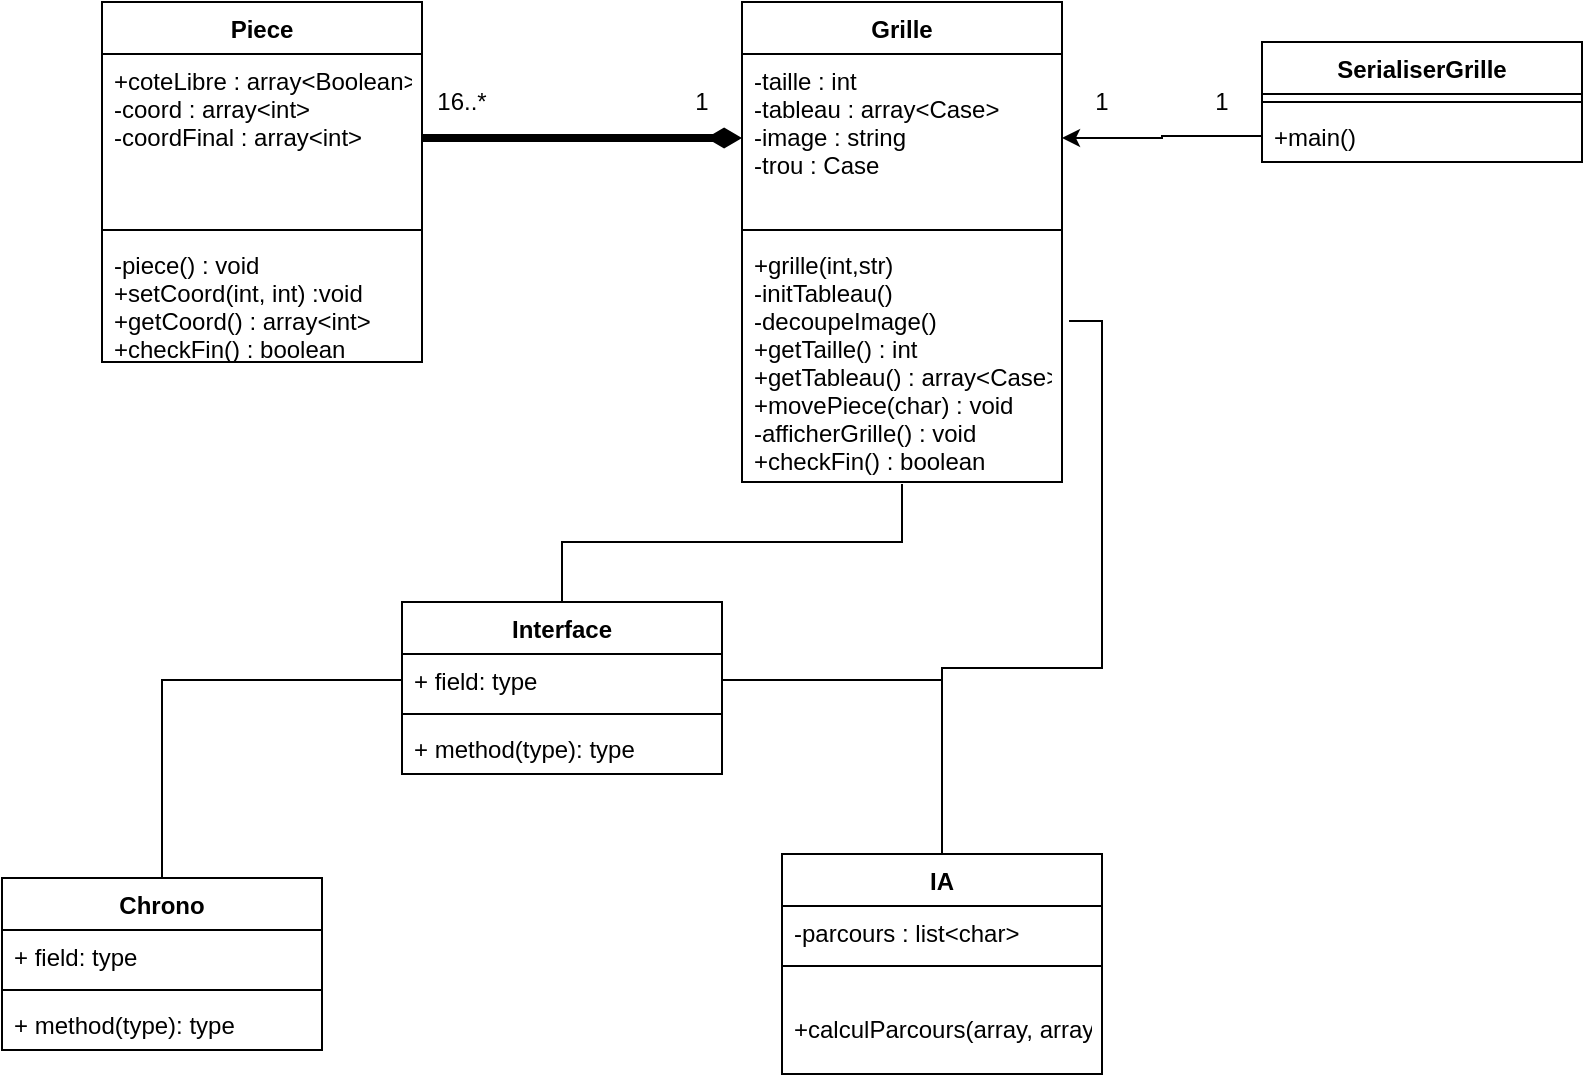 <mxfile version="13.7.7" type="github">
  <diagram id="C5RBs43oDa-KdzZeNtuy" name="Page-1">
    <mxGraphModel dx="1697" dy="595" grid="1" gridSize="10" guides="1" tooltips="1" connect="1" arrows="1" fold="1" page="1" pageScale="1" pageWidth="827" pageHeight="1169" math="0" shadow="0">
      <root>
        <mxCell id="WIyWlLk6GJQsqaUBKTNV-0" />
        <mxCell id="WIyWlLk6GJQsqaUBKTNV-1" parent="WIyWlLk6GJQsqaUBKTNV-0" />
        <mxCell id="tegfBYY8dMS22XdAfOIb-26" style="edgeStyle=orthogonalEdgeStyle;rounded=0;orthogonalLoop=1;jettySize=auto;html=1;endArrow=diamondThin;endFill=1;strokeWidth=4;" parent="WIyWlLk6GJQsqaUBKTNV-1" source="tegfBYY8dMS22XdAfOIb-19" target="tegfBYY8dMS22XdAfOIb-14" edge="1">
          <mxGeometry relative="1" as="geometry" />
        </mxCell>
        <mxCell id="tegfBYY8dMS22XdAfOIb-27" value="16..*" style="text;html=1;strokeColor=none;fillColor=none;align=center;verticalAlign=middle;whiteSpace=wrap;rounded=0;glass=0;" parent="WIyWlLk6GJQsqaUBKTNV-1" vertex="1">
          <mxGeometry x="200" y="200" width="40" height="20" as="geometry" />
        </mxCell>
        <mxCell id="tegfBYY8dMS22XdAfOIb-28" value="1" style="text;html=1;strokeColor=none;fillColor=none;align=center;verticalAlign=middle;whiteSpace=wrap;rounded=0;glass=0;" parent="WIyWlLk6GJQsqaUBKTNV-1" vertex="1">
          <mxGeometry x="320" y="200" width="40" height="20" as="geometry" />
        </mxCell>
        <mxCell id="7Y3FF3XPQKUWEm8WZrEQ-4" style="edgeStyle=orthogonalEdgeStyle;rounded=0;orthogonalLoop=1;jettySize=auto;html=1;entryX=0.5;entryY=1.008;entryDx=0;entryDy=0;entryPerimeter=0;endArrow=none;endFill=0;" parent="WIyWlLk6GJQsqaUBKTNV-1" source="7Y3FF3XPQKUWEm8WZrEQ-0" target="tegfBYY8dMS22XdAfOIb-16" edge="1">
          <mxGeometry relative="1" as="geometry" />
        </mxCell>
        <mxCell id="7Y3FF3XPQKUWEm8WZrEQ-10" style="edgeStyle=orthogonalEdgeStyle;rounded=0;orthogonalLoop=1;jettySize=auto;html=1;entryX=1;entryY=0.5;entryDx=0;entryDy=0;endArrow=none;endFill=0;" parent="WIyWlLk6GJQsqaUBKTNV-1" source="7Y3FF3XPQKUWEm8WZrEQ-5" target="7Y3FF3XPQKUWEm8WZrEQ-1" edge="1">
          <mxGeometry relative="1" as="geometry" />
        </mxCell>
        <mxCell id="7Y3FF3XPQKUWEm8WZrEQ-11" style="edgeStyle=orthogonalEdgeStyle;rounded=0;orthogonalLoop=1;jettySize=auto;html=1;entryX=1.022;entryY=0.34;entryDx=0;entryDy=0;entryPerimeter=0;endArrow=none;endFill=0;" parent="WIyWlLk6GJQsqaUBKTNV-1" source="7Y3FF3XPQKUWEm8WZrEQ-5" target="tegfBYY8dMS22XdAfOIb-16" edge="1">
          <mxGeometry relative="1" as="geometry" />
        </mxCell>
        <mxCell id="7Y3FF3XPQKUWEm8WZrEQ-9" style="edgeStyle=orthogonalEdgeStyle;rounded=0;orthogonalLoop=1;jettySize=auto;html=1;entryX=0;entryY=0.5;entryDx=0;entryDy=0;endArrow=none;endFill=0;" parent="WIyWlLk6GJQsqaUBKTNV-1" source="tegfBYY8dMS22XdAfOIb-22" target="7Y3FF3XPQKUWEm8WZrEQ-1" edge="1">
          <mxGeometry relative="1" as="geometry" />
        </mxCell>
        <mxCell id="tegfBYY8dMS22XdAfOIb-13" value="Grille" style="swimlane;fontStyle=1;align=center;verticalAlign=top;childLayout=stackLayout;horizontal=1;startSize=26;horizontalStack=0;resizeParent=1;resizeParentMax=0;resizeLast=0;collapsible=1;marginBottom=0;" parent="WIyWlLk6GJQsqaUBKTNV-1" vertex="1">
          <mxGeometry x="360" y="160" width="160" height="240" as="geometry" />
        </mxCell>
        <mxCell id="tegfBYY8dMS22XdAfOIb-14" value="-taille : int&#xa;-tableau : array&lt;Case&gt;&#xa;-image : string&#xa;-trou : Case" style="text;strokeColor=none;fillColor=none;align=left;verticalAlign=top;spacingLeft=4;spacingRight=4;overflow=hidden;rotatable=0;points=[[0,0.5],[1,0.5]];portConstraint=eastwest;glass=0;" parent="tegfBYY8dMS22XdAfOIb-13" vertex="1">
          <mxGeometry y="26" width="160" height="84" as="geometry" />
        </mxCell>
        <mxCell id="tegfBYY8dMS22XdAfOIb-15" value="" style="line;strokeWidth=1;fillColor=none;align=left;verticalAlign=middle;spacingTop=-1;spacingLeft=3;spacingRight=3;rotatable=0;labelPosition=right;points=[];portConstraint=eastwest;" parent="tegfBYY8dMS22XdAfOIb-13" vertex="1">
          <mxGeometry y="110" width="160" height="8" as="geometry" />
        </mxCell>
        <mxCell id="tegfBYY8dMS22XdAfOIb-16" value="+grille(int,str)&#xa;-initTableau()&#xa;-decoupeImage()&#xa;+getTaille() : int&#xa;+getTableau() : array&lt;Case&gt;&#xa;+movePiece(char) : void&#xa;-afficherGrille() : void&#xa;+checkFin() : boolean" style="text;strokeColor=none;fillColor=none;align=left;verticalAlign=top;spacingLeft=4;spacingRight=4;overflow=hidden;rotatable=0;points=[[0,0.5],[1,0.5]];portConstraint=eastwest;" parent="tegfBYY8dMS22XdAfOIb-13" vertex="1">
          <mxGeometry y="118" width="160" height="122" as="geometry" />
        </mxCell>
        <mxCell id="tegfBYY8dMS22XdAfOIb-18" value="Piece" style="swimlane;fontStyle=1;align=center;verticalAlign=top;childLayout=stackLayout;horizontal=1;startSize=26;horizontalStack=0;resizeParent=1;resizeParentMax=0;resizeLast=0;collapsible=1;marginBottom=0;" parent="WIyWlLk6GJQsqaUBKTNV-1" vertex="1">
          <mxGeometry x="40" y="160" width="160" height="180" as="geometry" />
        </mxCell>
        <mxCell id="tegfBYY8dMS22XdAfOIb-19" value="+coteLibre : array&lt;Boolean&gt;&#xa;-coord : array&lt;int&gt;&#xa;-coordFinal : array&lt;int&gt;" style="text;strokeColor=none;fillColor=none;align=left;verticalAlign=top;spacingLeft=4;spacingRight=4;overflow=hidden;rotatable=0;points=[[0,0.5],[1,0.5]];portConstraint=eastwest;" parent="tegfBYY8dMS22XdAfOIb-18" vertex="1">
          <mxGeometry y="26" width="160" height="84" as="geometry" />
        </mxCell>
        <mxCell id="tegfBYY8dMS22XdAfOIb-20" value="" style="line;strokeWidth=1;fillColor=none;align=left;verticalAlign=middle;spacingTop=-1;spacingLeft=3;spacingRight=3;rotatable=0;labelPosition=right;points=[];portConstraint=eastwest;" parent="tegfBYY8dMS22XdAfOIb-18" vertex="1">
          <mxGeometry y="110" width="160" height="8" as="geometry" />
        </mxCell>
        <mxCell id="tegfBYY8dMS22XdAfOIb-21" value="-piece() : void&#xa;+setCoord(int, int) :void&#xa;+getCoord() : array&lt;int&gt;&#xa;+checkFin() : boolean" style="text;strokeColor=none;fillColor=none;align=left;verticalAlign=top;spacingLeft=4;spacingRight=4;overflow=hidden;rotatable=0;points=[[0,0.5],[1,0.5]];portConstraint=eastwest;" parent="tegfBYY8dMS22XdAfOIb-18" vertex="1">
          <mxGeometry y="118" width="160" height="62" as="geometry" />
        </mxCell>
        <mxCell id="7Y3FF3XPQKUWEm8WZrEQ-0" value="Interface" style="swimlane;fontStyle=1;align=center;verticalAlign=top;childLayout=stackLayout;horizontal=1;startSize=26;horizontalStack=0;resizeParent=1;resizeParentMax=0;resizeLast=0;collapsible=1;marginBottom=0;" parent="WIyWlLk6GJQsqaUBKTNV-1" vertex="1">
          <mxGeometry x="190" y="460" width="160" height="86" as="geometry" />
        </mxCell>
        <mxCell id="7Y3FF3XPQKUWEm8WZrEQ-1" value="+ field: type" style="text;strokeColor=none;fillColor=none;align=left;verticalAlign=top;spacingLeft=4;spacingRight=4;overflow=hidden;rotatable=0;points=[[0,0.5],[1,0.5]];portConstraint=eastwest;" parent="7Y3FF3XPQKUWEm8WZrEQ-0" vertex="1">
          <mxGeometry y="26" width="160" height="26" as="geometry" />
        </mxCell>
        <mxCell id="7Y3FF3XPQKUWEm8WZrEQ-2" value="" style="line;strokeWidth=1;fillColor=none;align=left;verticalAlign=middle;spacingTop=-1;spacingLeft=3;spacingRight=3;rotatable=0;labelPosition=right;points=[];portConstraint=eastwest;" parent="7Y3FF3XPQKUWEm8WZrEQ-0" vertex="1">
          <mxGeometry y="52" width="160" height="8" as="geometry" />
        </mxCell>
        <mxCell id="7Y3FF3XPQKUWEm8WZrEQ-3" value="+ method(type): type" style="text;strokeColor=none;fillColor=none;align=left;verticalAlign=top;spacingLeft=4;spacingRight=4;overflow=hidden;rotatable=0;points=[[0,0.5],[1,0.5]];portConstraint=eastwest;" parent="7Y3FF3XPQKUWEm8WZrEQ-0" vertex="1">
          <mxGeometry y="60" width="160" height="26" as="geometry" />
        </mxCell>
        <mxCell id="7Y3FF3XPQKUWEm8WZrEQ-5" value="IA" style="swimlane;fontStyle=1;align=center;verticalAlign=top;childLayout=stackLayout;horizontal=1;startSize=26;horizontalStack=0;resizeParent=1;resizeParentMax=0;resizeLast=0;collapsible=1;marginBottom=0;" parent="WIyWlLk6GJQsqaUBKTNV-1" vertex="1">
          <mxGeometry x="380" y="586" width="160" height="110" as="geometry" />
        </mxCell>
        <mxCell id="7Y3FF3XPQKUWEm8WZrEQ-6" value="-parcours : list&lt;char&gt;" style="text;strokeColor=none;fillColor=none;align=left;verticalAlign=top;spacingLeft=4;spacingRight=4;overflow=hidden;rotatable=0;points=[[0,0.5],[1,0.5]];portConstraint=eastwest;" parent="7Y3FF3XPQKUWEm8WZrEQ-5" vertex="1">
          <mxGeometry y="26" width="160" height="26" as="geometry" />
        </mxCell>
        <mxCell id="7Y3FF3XPQKUWEm8WZrEQ-7" value="" style="line;strokeWidth=1;fillColor=none;align=left;verticalAlign=middle;spacingTop=-1;spacingLeft=3;spacingRight=3;rotatable=0;labelPosition=right;points=[];portConstraint=eastwest;" parent="7Y3FF3XPQKUWEm8WZrEQ-5" vertex="1">
          <mxGeometry y="52" width="160" height="8" as="geometry" />
        </mxCell>
        <mxCell id="7Y3FF3XPQKUWEm8WZrEQ-8" value="&#xa;+calculParcours(array, array)" style="text;strokeColor=none;fillColor=none;align=left;verticalAlign=top;spacingLeft=4;spacingRight=4;overflow=hidden;rotatable=0;points=[[0,0.5],[1,0.5]];portConstraint=eastwest;" parent="7Y3FF3XPQKUWEm8WZrEQ-5" vertex="1">
          <mxGeometry y="60" width="160" height="50" as="geometry" />
        </mxCell>
        <mxCell id="tegfBYY8dMS22XdAfOIb-22" value="Chrono" style="swimlane;fontStyle=1;align=center;verticalAlign=top;childLayout=stackLayout;horizontal=1;startSize=26;horizontalStack=0;resizeParent=1;resizeParentMax=0;resizeLast=0;collapsible=1;marginBottom=0;glass=0;" parent="WIyWlLk6GJQsqaUBKTNV-1" vertex="1">
          <mxGeometry x="-10" y="598" width="160" height="86" as="geometry" />
        </mxCell>
        <mxCell id="tegfBYY8dMS22XdAfOIb-23" value="+ field: type" style="text;strokeColor=none;fillColor=none;align=left;verticalAlign=top;spacingLeft=4;spacingRight=4;overflow=hidden;rotatable=0;points=[[0,0.5],[1,0.5]];portConstraint=eastwest;" parent="tegfBYY8dMS22XdAfOIb-22" vertex="1">
          <mxGeometry y="26" width="160" height="26" as="geometry" />
        </mxCell>
        <mxCell id="tegfBYY8dMS22XdAfOIb-24" value="" style="line;strokeWidth=1;fillColor=none;align=left;verticalAlign=middle;spacingTop=-1;spacingLeft=3;spacingRight=3;rotatable=0;labelPosition=right;points=[];portConstraint=eastwest;" parent="tegfBYY8dMS22XdAfOIb-22" vertex="1">
          <mxGeometry y="52" width="160" height="8" as="geometry" />
        </mxCell>
        <mxCell id="tegfBYY8dMS22XdAfOIb-25" value="+ method(type): type" style="text;strokeColor=none;fillColor=none;align=left;verticalAlign=top;spacingLeft=4;spacingRight=4;overflow=hidden;rotatable=0;points=[[0,0.5],[1,0.5]];portConstraint=eastwest;" parent="tegfBYY8dMS22XdAfOIb-22" vertex="1">
          <mxGeometry y="60" width="160" height="26" as="geometry" />
        </mxCell>
        <mxCell id="rA4-T9uDfI3aRsvTv8ke-5" style="edgeStyle=orthogonalEdgeStyle;rounded=0;orthogonalLoop=1;jettySize=auto;html=1;entryX=1;entryY=0.5;entryDx=0;entryDy=0;" edge="1" parent="WIyWlLk6GJQsqaUBKTNV-1" source="rA4-T9uDfI3aRsvTv8ke-4" target="tegfBYY8dMS22XdAfOIb-14">
          <mxGeometry relative="1" as="geometry" />
        </mxCell>
        <mxCell id="rA4-T9uDfI3aRsvTv8ke-6" value="1" style="text;html=1;strokeColor=none;fillColor=none;align=center;verticalAlign=middle;whiteSpace=wrap;rounded=0;glass=0;" vertex="1" parent="WIyWlLk6GJQsqaUBKTNV-1">
          <mxGeometry x="520" y="200" width="40" height="20" as="geometry" />
        </mxCell>
        <mxCell id="rA4-T9uDfI3aRsvTv8ke-8" value="1" style="text;html=1;strokeColor=none;fillColor=none;align=center;verticalAlign=middle;whiteSpace=wrap;rounded=0;glass=0;" vertex="1" parent="WIyWlLk6GJQsqaUBKTNV-1">
          <mxGeometry x="580" y="200" width="40" height="20" as="geometry" />
        </mxCell>
        <mxCell id="rA4-T9uDfI3aRsvTv8ke-1" value="SerialiserGrille" style="swimlane;fontStyle=1;align=center;verticalAlign=top;childLayout=stackLayout;horizontal=1;startSize=26;horizontalStack=0;resizeParent=1;resizeParentMax=0;resizeLast=0;collapsible=1;marginBottom=0;" vertex="1" parent="WIyWlLk6GJQsqaUBKTNV-1">
          <mxGeometry x="620" y="180" width="160" height="60" as="geometry" />
        </mxCell>
        <mxCell id="rA4-T9uDfI3aRsvTv8ke-3" value="" style="line;strokeWidth=1;fillColor=none;align=left;verticalAlign=middle;spacingTop=-1;spacingLeft=3;spacingRight=3;rotatable=0;labelPosition=right;points=[];portConstraint=eastwest;" vertex="1" parent="rA4-T9uDfI3aRsvTv8ke-1">
          <mxGeometry y="26" width="160" height="8" as="geometry" />
        </mxCell>
        <mxCell id="rA4-T9uDfI3aRsvTv8ke-4" value="+main()" style="text;strokeColor=none;fillColor=none;align=left;verticalAlign=top;spacingLeft=4;spacingRight=4;overflow=hidden;rotatable=0;points=[[0,0.5],[1,0.5]];portConstraint=eastwest;" vertex="1" parent="rA4-T9uDfI3aRsvTv8ke-1">
          <mxGeometry y="34" width="160" height="26" as="geometry" />
        </mxCell>
      </root>
    </mxGraphModel>
  </diagram>
</mxfile>
